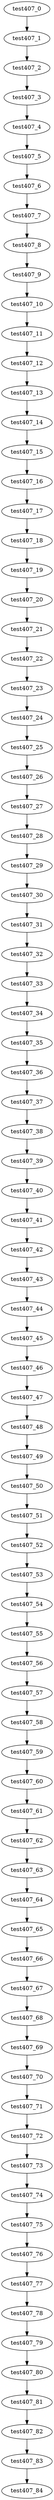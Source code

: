 digraph G {
test407_0->test407_1;
test407_1->test407_2;
test407_2->test407_3;
test407_3->test407_4;
test407_4->test407_5;
test407_5->test407_6;
test407_6->test407_7;
test407_7->test407_8;
test407_8->test407_9;
test407_9->test407_10;
test407_10->test407_11;
test407_11->test407_12;
test407_12->test407_13;
test407_13->test407_14;
test407_14->test407_15;
test407_15->test407_16;
test407_16->test407_17;
test407_17->test407_18;
test407_18->test407_19;
test407_19->test407_20;
test407_20->test407_21;
test407_21->test407_22;
test407_22->test407_23;
test407_23->test407_24;
test407_24->test407_25;
test407_25->test407_26;
test407_26->test407_27;
test407_27->test407_28;
test407_28->test407_29;
test407_29->test407_30;
test407_30->test407_31;
test407_31->test407_32;
test407_32->test407_33;
test407_33->test407_34;
test407_34->test407_35;
test407_35->test407_36;
test407_36->test407_37;
test407_37->test407_38;
test407_38->test407_39;
test407_39->test407_40;
test407_40->test407_41;
test407_41->test407_42;
test407_42->test407_43;
test407_43->test407_44;
test407_44->test407_45;
test407_45->test407_46;
test407_46->test407_47;
test407_47->test407_48;
test407_48->test407_49;
test407_49->test407_50;
test407_50->test407_51;
test407_51->test407_52;
test407_52->test407_53;
test407_53->test407_54;
test407_54->test407_55;
test407_55->test407_56;
test407_56->test407_57;
test407_57->test407_58;
test407_58->test407_59;
test407_59->test407_60;
test407_60->test407_61;
test407_61->test407_62;
test407_62->test407_63;
test407_63->test407_64;
test407_64->test407_65;
test407_65->test407_66;
test407_66->test407_67;
test407_67->test407_68;
test407_68->test407_69;
test407_69->test407_70;
test407_70->test407_71;
test407_71->test407_72;
test407_72->test407_73;
test407_73->test407_74;
test407_74->test407_75;
test407_75->test407_76;
test407_76->test407_77;
test407_77->test407_78;
test407_78->test407_79;
test407_79->test407_80;
test407_80->test407_81;
test407_81->test407_82;
test407_82->test407_83;
test407_83->test407_84;

}
